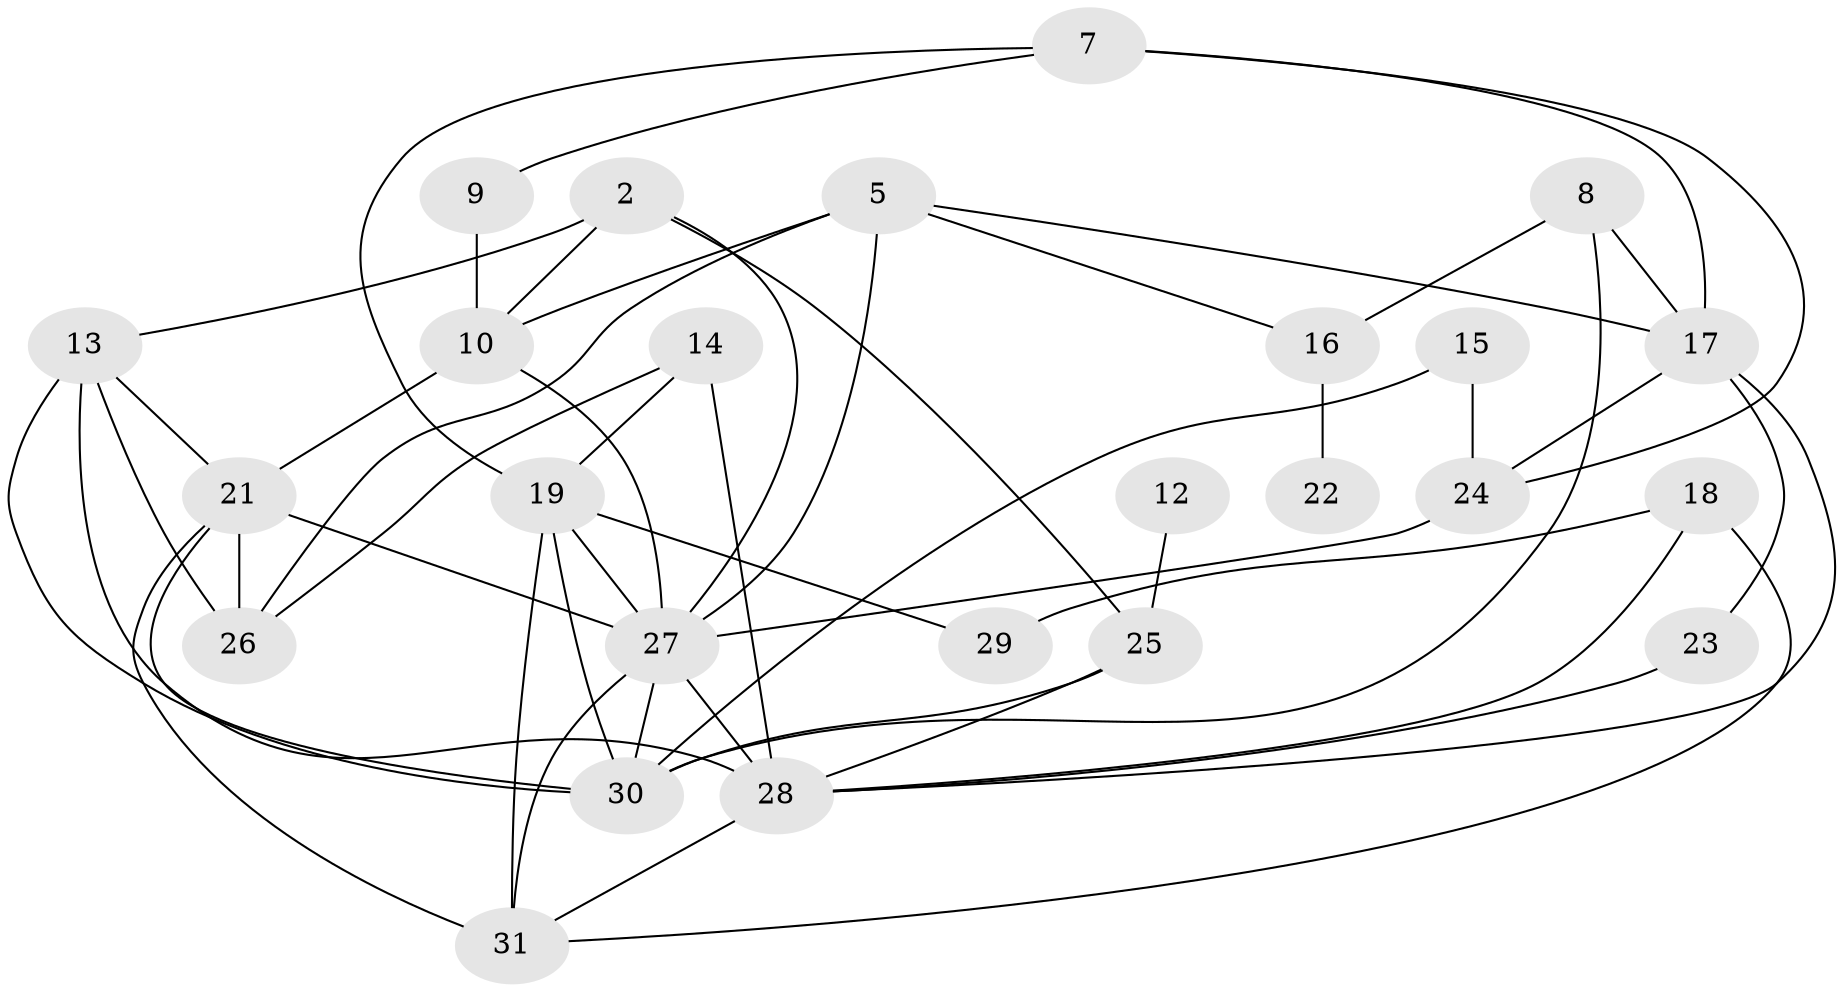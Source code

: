 // original degree distribution, {1: 0.12871287128712872, 0: 0.0594059405940594, 2: 0.2871287128712871, 5: 0.10891089108910891, 3: 0.22772277227722773, 4: 0.1188118811881188, 7: 0.019801980198019802, 6: 0.039603960396039604, 9: 0.009900990099009901}
// Generated by graph-tools (version 1.1) at 2025/35/03/04/25 23:35:51]
// undirected, 25 vertices, 52 edges
graph export_dot {
  node [color=gray90,style=filled];
  2;
  5;
  7;
  8;
  9;
  10;
  12;
  13;
  14;
  15;
  16;
  17;
  18;
  19;
  21;
  22;
  23;
  24;
  25;
  26;
  27;
  28;
  29;
  30;
  31;
  2 -- 10 [weight=1.0];
  2 -- 13 [weight=2.0];
  2 -- 25 [weight=1.0];
  2 -- 27 [weight=1.0];
  5 -- 10 [weight=2.0];
  5 -- 16 [weight=1.0];
  5 -- 17 [weight=1.0];
  5 -- 26 [weight=1.0];
  5 -- 27 [weight=1.0];
  7 -- 9 [weight=1.0];
  7 -- 17 [weight=1.0];
  7 -- 19 [weight=1.0];
  7 -- 24 [weight=1.0];
  8 -- 16 [weight=1.0];
  8 -- 17 [weight=1.0];
  8 -- 30 [weight=1.0];
  9 -- 10 [weight=3.0];
  10 -- 21 [weight=1.0];
  10 -- 27 [weight=1.0];
  12 -- 25 [weight=1.0];
  13 -- 21 [weight=1.0];
  13 -- 26 [weight=1.0];
  13 -- 28 [weight=1.0];
  13 -- 30 [weight=3.0];
  14 -- 19 [weight=1.0];
  14 -- 26 [weight=1.0];
  14 -- 28 [weight=1.0];
  15 -- 24 [weight=1.0];
  15 -- 30 [weight=1.0];
  16 -- 22 [weight=1.0];
  17 -- 23 [weight=1.0];
  17 -- 24 [weight=1.0];
  17 -- 28 [weight=1.0];
  18 -- 28 [weight=1.0];
  18 -- 29 [weight=1.0];
  18 -- 31 [weight=1.0];
  19 -- 27 [weight=1.0];
  19 -- 29 [weight=2.0];
  19 -- 30 [weight=4.0];
  19 -- 31 [weight=1.0];
  21 -- 26 [weight=2.0];
  21 -- 27 [weight=1.0];
  21 -- 30 [weight=1.0];
  21 -- 31 [weight=1.0];
  23 -- 28 [weight=1.0];
  24 -- 27 [weight=4.0];
  25 -- 28 [weight=1.0];
  25 -- 30 [weight=1.0];
  27 -- 28 [weight=3.0];
  27 -- 30 [weight=3.0];
  27 -- 31 [weight=1.0];
  28 -- 31 [weight=1.0];
}
